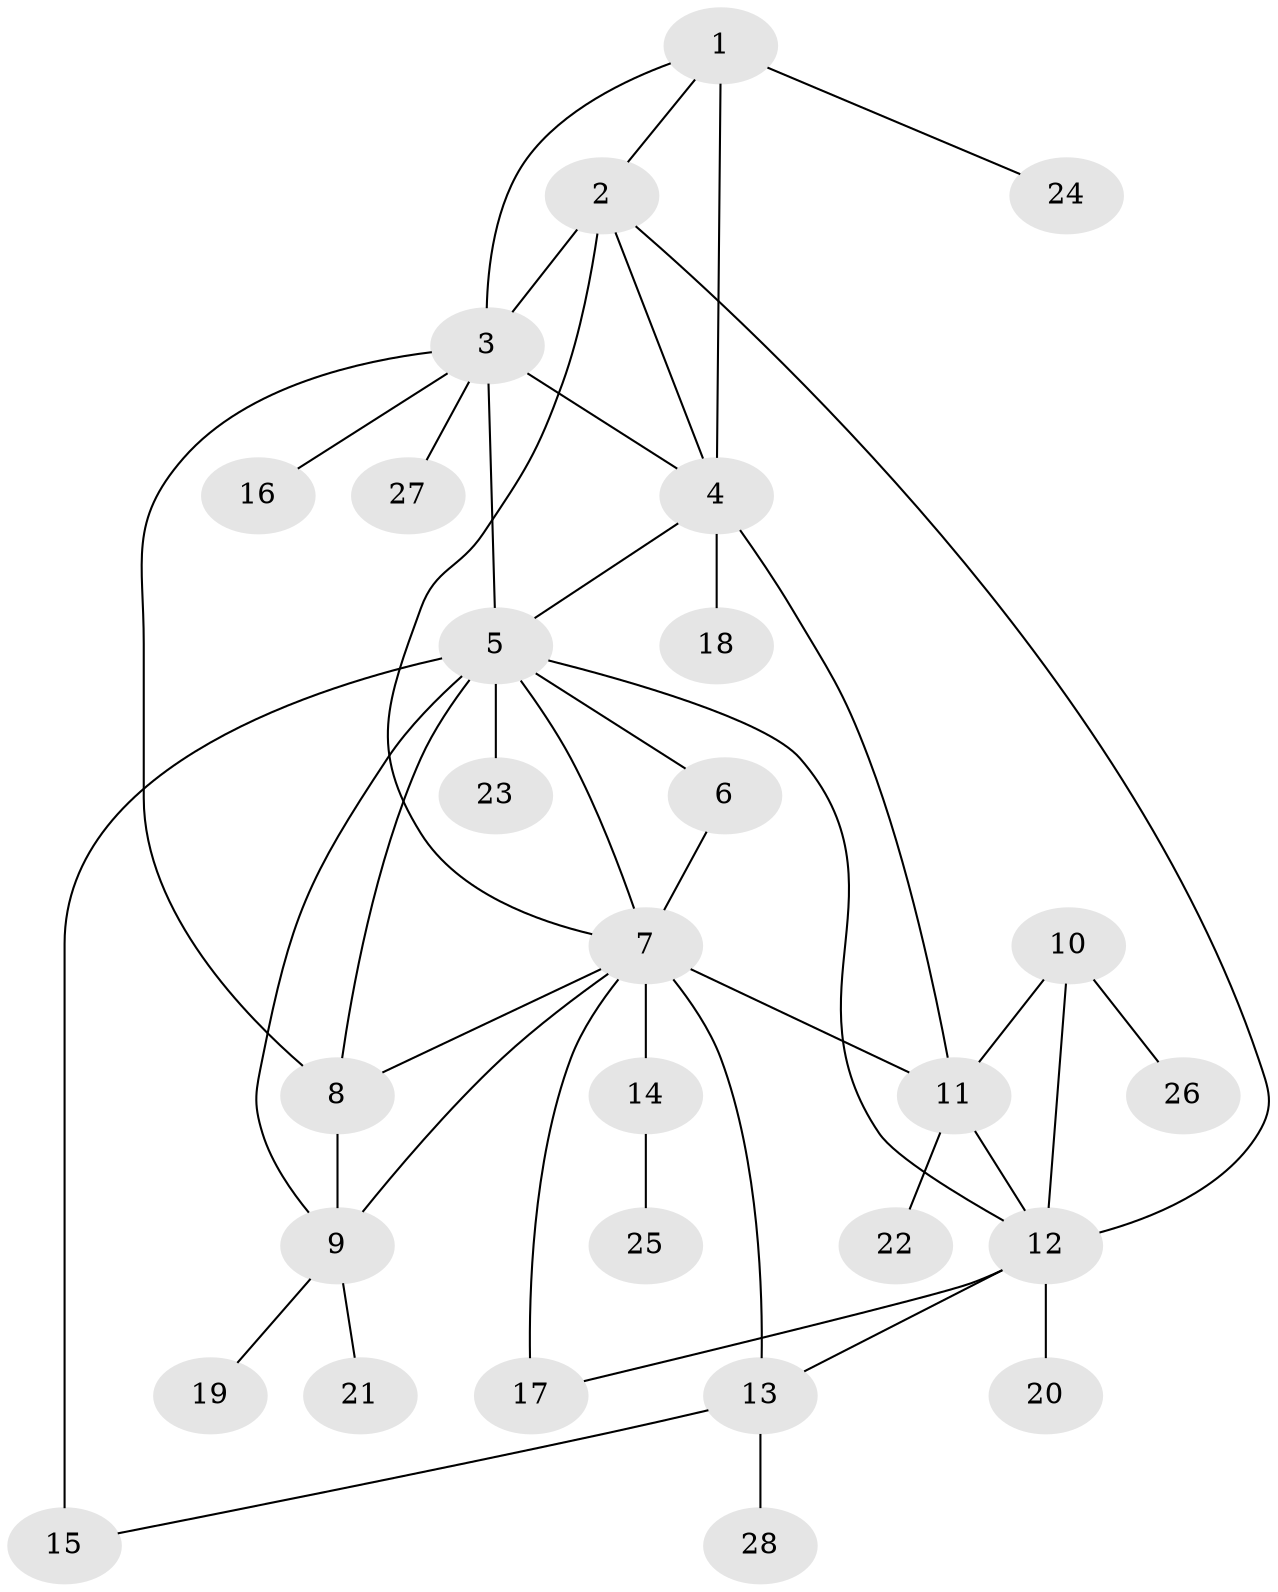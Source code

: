 // original degree distribution, {6: 0.03260869565217391, 4: 0.043478260869565216, 11: 0.010869565217391304, 7: 0.021739130434782608, 10: 0.021739130434782608, 5: 0.03260869565217391, 8: 0.043478260869565216, 9: 0.021739130434782608, 1: 0.5652173913043478, 2: 0.18478260869565216, 3: 0.021739130434782608}
// Generated by graph-tools (version 1.1) at 2025/52/03/04/25 22:52:33]
// undirected, 28 vertices, 44 edges
graph export_dot {
  node [color=gray90,style=filled];
  1;
  2;
  3;
  4;
  5;
  6;
  7;
  8;
  9;
  10;
  11;
  12;
  13;
  14;
  15;
  16;
  17;
  18;
  19;
  20;
  21;
  22;
  23;
  24;
  25;
  26;
  27;
  28;
  1 -- 2 [weight=1.0];
  1 -- 3 [weight=1.0];
  1 -- 4 [weight=1.0];
  1 -- 24 [weight=1.0];
  2 -- 3 [weight=4.0];
  2 -- 4 [weight=1.0];
  2 -- 7 [weight=1.0];
  2 -- 12 [weight=1.0];
  3 -- 4 [weight=1.0];
  3 -- 5 [weight=1.0];
  3 -- 8 [weight=1.0];
  3 -- 16 [weight=1.0];
  3 -- 27 [weight=1.0];
  4 -- 5 [weight=1.0];
  4 -- 11 [weight=1.0];
  4 -- 18 [weight=1.0];
  5 -- 6 [weight=3.0];
  5 -- 7 [weight=1.0];
  5 -- 8 [weight=1.0];
  5 -- 9 [weight=1.0];
  5 -- 12 [weight=1.0];
  5 -- 15 [weight=5.0];
  5 -- 23 [weight=1.0];
  6 -- 7 [weight=1.0];
  7 -- 8 [weight=1.0];
  7 -- 9 [weight=1.0];
  7 -- 11 [weight=2.0];
  7 -- 13 [weight=3.0];
  7 -- 14 [weight=2.0];
  7 -- 17 [weight=2.0];
  8 -- 9 [weight=1.0];
  9 -- 19 [weight=1.0];
  9 -- 21 [weight=1.0];
  10 -- 11 [weight=2.0];
  10 -- 12 [weight=2.0];
  10 -- 26 [weight=1.0];
  11 -- 12 [weight=1.0];
  11 -- 22 [weight=1.0];
  12 -- 13 [weight=1.0];
  12 -- 17 [weight=1.0];
  12 -- 20 [weight=1.0];
  13 -- 15 [weight=1.0];
  13 -- 28 [weight=1.0];
  14 -- 25 [weight=1.0];
}
